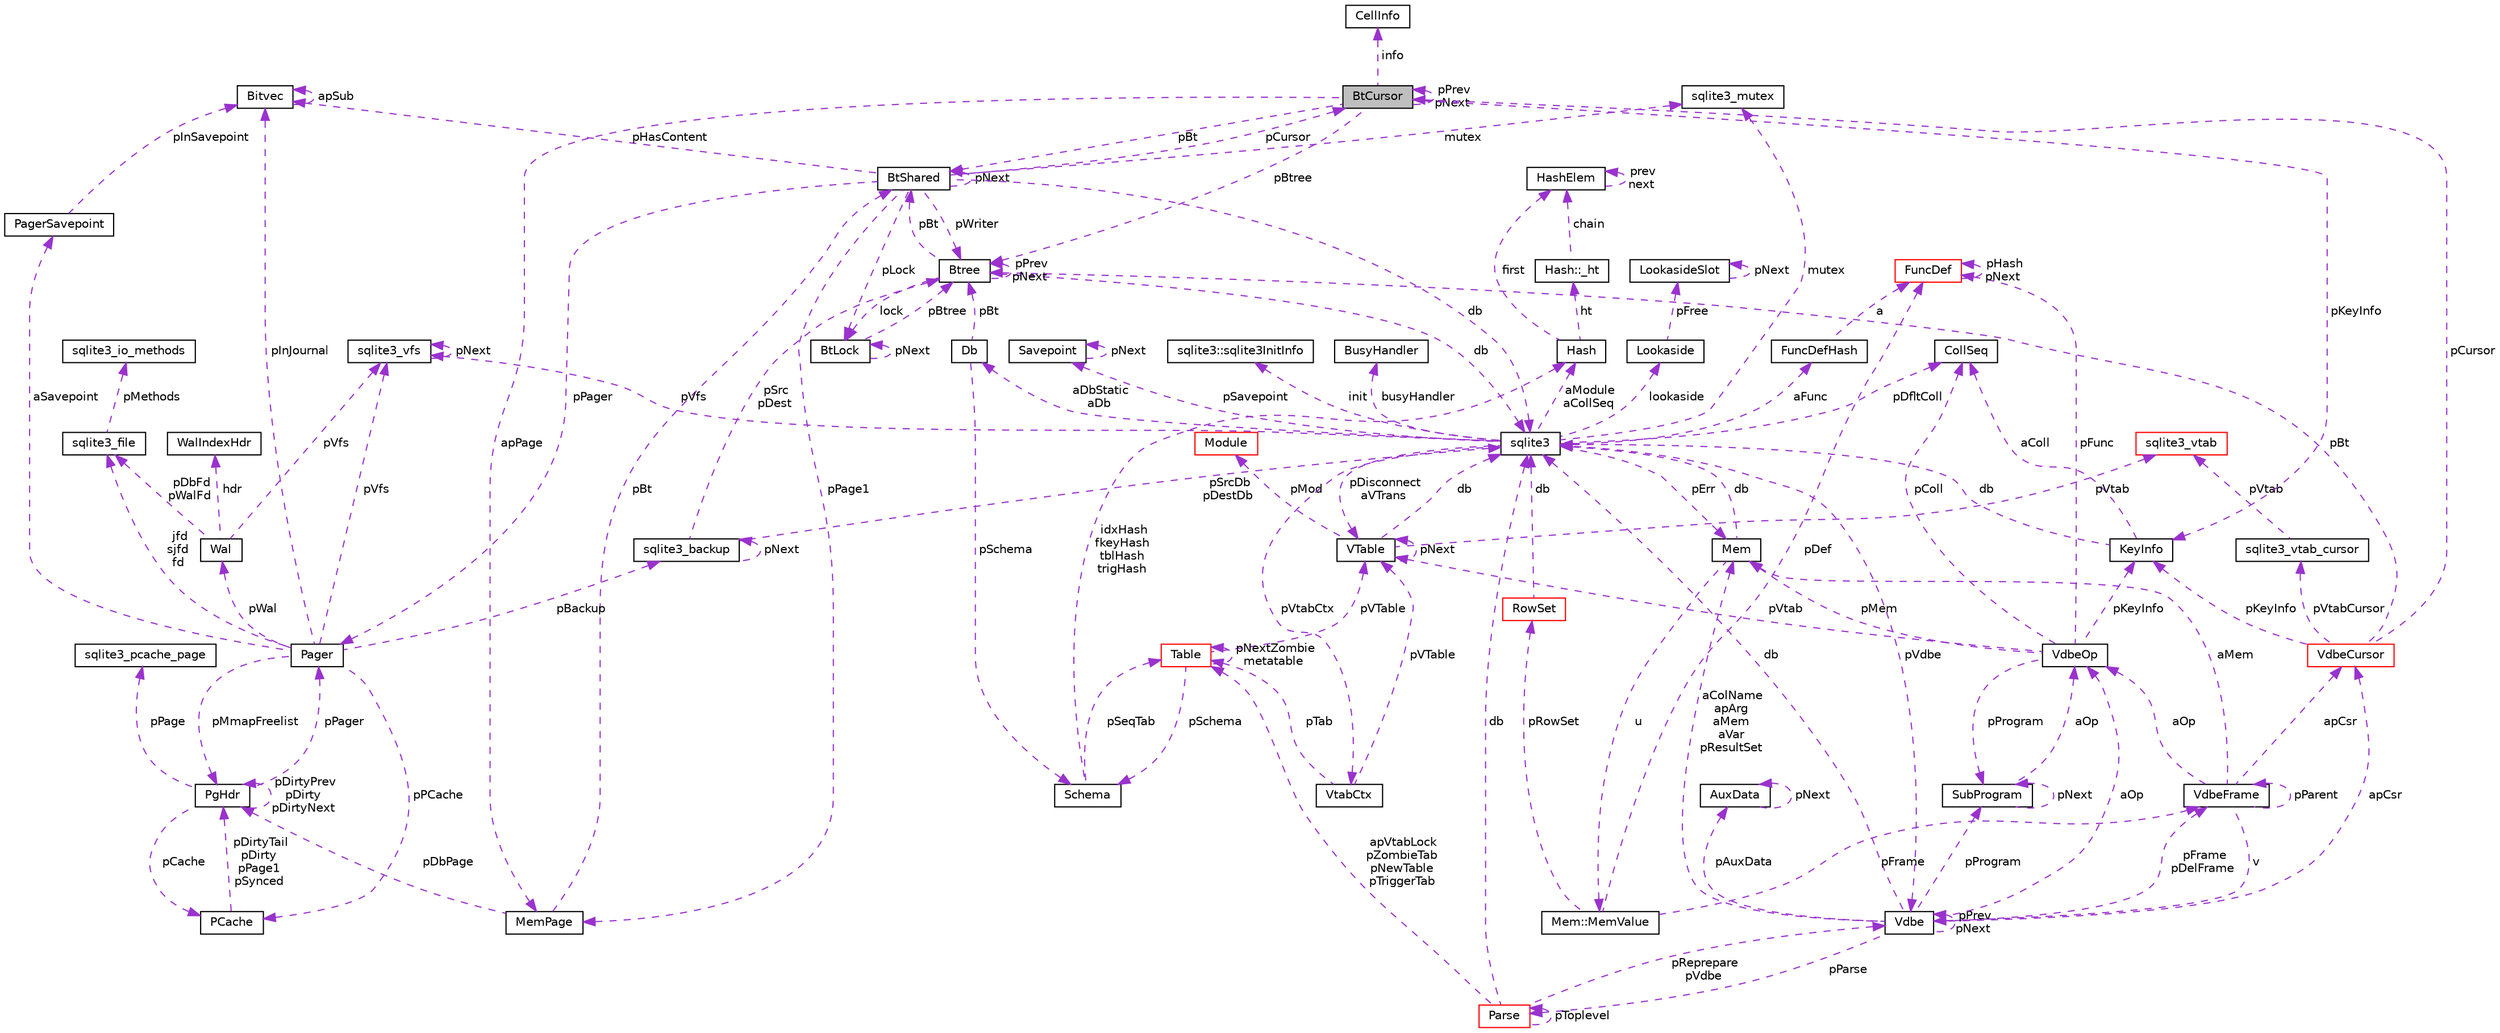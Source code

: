 digraph "BtCursor"
{
  edge [fontname="Helvetica",fontsize="10",labelfontname="Helvetica",labelfontsize="10"];
  node [fontname="Helvetica",fontsize="10",shape=record];
  Node1 [label="BtCursor",height=0.2,width=0.4,color="black", fillcolor="grey75", style="filled", fontcolor="black"];
  Node1 -> Node1 [dir="back",color="darkorchid3",fontsize="10",style="dashed",label=" pPrev\npNext" ];
  Node2 -> Node1 [dir="back",color="darkorchid3",fontsize="10",style="dashed",label=" info" ];
  Node2 [label="CellInfo",height=0.2,width=0.4,color="black", fillcolor="white", style="filled",URL="$struct_cell_info.html"];
  Node3 -> Node1 [dir="back",color="darkorchid3",fontsize="10",style="dashed",label=" pBt" ];
  Node3 [label="BtShared",height=0.2,width=0.4,color="black", fillcolor="white", style="filled",URL="$struct_bt_shared.html"];
  Node1 -> Node3 [dir="back",color="darkorchid3",fontsize="10",style="dashed",label=" pCursor" ];
  Node3 -> Node3 [dir="back",color="darkorchid3",fontsize="10",style="dashed",label=" pNext" ];
  Node4 -> Node3 [dir="back",color="darkorchid3",fontsize="10",style="dashed",label=" db" ];
  Node4 [label="sqlite3",height=0.2,width=0.4,color="black", fillcolor="white", style="filled",URL="$structsqlite3.html"];
  Node5 -> Node4 [dir="back",color="darkorchid3",fontsize="10",style="dashed",label=" pErr" ];
  Node5 [label="Mem",height=0.2,width=0.4,color="black", fillcolor="white", style="filled",URL="$struct_mem.html"];
  Node6 -> Node5 [dir="back",color="darkorchid3",fontsize="10",style="dashed",label=" u" ];
  Node6 [label="Mem::MemValue",height=0.2,width=0.4,color="black", fillcolor="white", style="filled",URL="$union_mem_1_1_mem_value.html"];
  Node7 -> Node6 [dir="back",color="darkorchid3",fontsize="10",style="dashed",label=" pFrame" ];
  Node7 [label="VdbeFrame",height=0.2,width=0.4,color="black", fillcolor="white", style="filled",URL="$struct_vdbe_frame.html"];
  Node5 -> Node7 [dir="back",color="darkorchid3",fontsize="10",style="dashed",label=" aMem" ];
  Node8 -> Node7 [dir="back",color="darkorchid3",fontsize="10",style="dashed",label=" v" ];
  Node8 [label="Vdbe",height=0.2,width=0.4,color="black", fillcolor="white", style="filled",URL="$struct_vdbe.html"];
  Node8 -> Node8 [dir="back",color="darkorchid3",fontsize="10",style="dashed",label=" pPrev\npNext" ];
  Node5 -> Node8 [dir="back",color="darkorchid3",fontsize="10",style="dashed",label=" aColName\napArg\naMem\naVar\npResultSet" ];
  Node4 -> Node8 [dir="back",color="darkorchid3",fontsize="10",style="dashed",label=" db" ];
  Node7 -> Node8 [dir="back",color="darkorchid3",fontsize="10",style="dashed",label=" pFrame\npDelFrame" ];
  Node9 -> Node8 [dir="back",color="darkorchid3",fontsize="10",style="dashed",label=" pAuxData" ];
  Node9 [label="AuxData",height=0.2,width=0.4,color="black", fillcolor="white", style="filled",URL="$struct_aux_data.html"];
  Node9 -> Node9 [dir="back",color="darkorchid3",fontsize="10",style="dashed",label=" pNext" ];
  Node10 -> Node8 [dir="back",color="darkorchid3",fontsize="10",style="dashed",label=" pProgram" ];
  Node10 [label="SubProgram",height=0.2,width=0.4,color="black", fillcolor="white", style="filled",URL="$struct_sub_program.html"];
  Node10 -> Node10 [dir="back",color="darkorchid3",fontsize="10",style="dashed",label=" pNext" ];
  Node11 -> Node10 [dir="back",color="darkorchid3",fontsize="10",style="dashed",label=" aOp" ];
  Node11 [label="VdbeOp",height=0.2,width=0.4,color="black", fillcolor="white", style="filled",URL="$struct_vdbe_op.html"];
  Node5 -> Node11 [dir="back",color="darkorchid3",fontsize="10",style="dashed",label=" pMem" ];
  Node12 -> Node11 [dir="back",color="darkorchid3",fontsize="10",style="dashed",label=" pColl" ];
  Node12 [label="CollSeq",height=0.2,width=0.4,color="black", fillcolor="white", style="filled",URL="$struct_coll_seq.html"];
  Node13 -> Node11 [dir="back",color="darkorchid3",fontsize="10",style="dashed",label=" pVtab" ];
  Node13 [label="VTable",height=0.2,width=0.4,color="black", fillcolor="white", style="filled",URL="$struct_v_table.html"];
  Node4 -> Node13 [dir="back",color="darkorchid3",fontsize="10",style="dashed",label=" db" ];
  Node13 -> Node13 [dir="back",color="darkorchid3",fontsize="10",style="dashed",label=" pNext" ];
  Node14 -> Node13 [dir="back",color="darkorchid3",fontsize="10",style="dashed",label=" pMod" ];
  Node14 [label="Module",height=0.2,width=0.4,color="red", fillcolor="white", style="filled",URL="$struct_module.html"];
  Node15 -> Node13 [dir="back",color="darkorchid3",fontsize="10",style="dashed",label=" pVtab" ];
  Node15 [label="sqlite3_vtab",height=0.2,width=0.4,color="red", fillcolor="white", style="filled",URL="$structsqlite3__vtab.html"];
  Node10 -> Node11 [dir="back",color="darkorchid3",fontsize="10",style="dashed",label=" pProgram" ];
  Node16 -> Node11 [dir="back",color="darkorchid3",fontsize="10",style="dashed",label=" pKeyInfo" ];
  Node16 [label="KeyInfo",height=0.2,width=0.4,color="black", fillcolor="white", style="filled",URL="$struct_key_info.html"];
  Node4 -> Node16 [dir="back",color="darkorchid3",fontsize="10",style="dashed",label=" db" ];
  Node12 -> Node16 [dir="back",color="darkorchid3",fontsize="10",style="dashed",label=" aColl" ];
  Node17 -> Node11 [dir="back",color="darkorchid3",fontsize="10",style="dashed",label=" pFunc" ];
  Node17 [label="FuncDef",height=0.2,width=0.4,color="red", fillcolor="white", style="filled",URL="$struct_func_def.html"];
  Node17 -> Node17 [dir="back",color="darkorchid3",fontsize="10",style="dashed",label=" pHash\npNext" ];
  Node18 -> Node8 [dir="back",color="darkorchid3",fontsize="10",style="dashed",label=" apCsr" ];
  Node18 [label="VdbeCursor",height=0.2,width=0.4,color="red", fillcolor="white", style="filled",URL="$struct_vdbe_cursor.html"];
  Node1 -> Node18 [dir="back",color="darkorchid3",fontsize="10",style="dashed",label=" pCursor" ];
  Node19 -> Node18 [dir="back",color="darkorchid3",fontsize="10",style="dashed",label=" pVtabCursor" ];
  Node19 [label="sqlite3_vtab_cursor",height=0.2,width=0.4,color="black", fillcolor="white", style="filled",URL="$structsqlite3__vtab__cursor.html"];
  Node15 -> Node19 [dir="back",color="darkorchid3",fontsize="10",style="dashed",label=" pVtab" ];
  Node16 -> Node18 [dir="back",color="darkorchid3",fontsize="10",style="dashed",label=" pKeyInfo" ];
  Node20 -> Node18 [dir="back",color="darkorchid3",fontsize="10",style="dashed",label=" pBt" ];
  Node20 [label="Btree",height=0.2,width=0.4,color="black", fillcolor="white", style="filled",URL="$struct_btree.html"];
  Node3 -> Node20 [dir="back",color="darkorchid3",fontsize="10",style="dashed",label=" pBt" ];
  Node4 -> Node20 [dir="back",color="darkorchid3",fontsize="10",style="dashed",label=" db" ];
  Node21 -> Node20 [dir="back",color="darkorchid3",fontsize="10",style="dashed",label=" lock" ];
  Node21 [label="BtLock",height=0.2,width=0.4,color="black", fillcolor="white", style="filled",URL="$struct_bt_lock.html"];
  Node21 -> Node21 [dir="back",color="darkorchid3",fontsize="10",style="dashed",label=" pNext" ];
  Node20 -> Node21 [dir="back",color="darkorchid3",fontsize="10",style="dashed",label=" pBtree" ];
  Node20 -> Node20 [dir="back",color="darkorchid3",fontsize="10",style="dashed",label=" pPrev\npNext" ];
  Node22 -> Node8 [dir="back",color="darkorchid3",fontsize="10",style="dashed",label=" pParse" ];
  Node22 [label="Parse",height=0.2,width=0.4,color="red", fillcolor="white", style="filled",URL="$struct_parse.html"];
  Node8 -> Node22 [dir="back",color="darkorchid3",fontsize="10",style="dashed",label=" pReprepare\npVdbe" ];
  Node4 -> Node22 [dir="back",color="darkorchid3",fontsize="10",style="dashed",label=" db" ];
  Node23 -> Node22 [dir="back",color="darkorchid3",fontsize="10",style="dashed",label=" apVtabLock\npZombieTab\npNewTable\npTriggerTab" ];
  Node23 [label="Table",height=0.2,width=0.4,color="red", fillcolor="white", style="filled",URL="$struct_table.html"];
  Node24 -> Node23 [dir="back",color="darkorchid3",fontsize="10",style="dashed",label=" pSchema" ];
  Node24 [label="Schema",height=0.2,width=0.4,color="black", fillcolor="white", style="filled",URL="$struct_schema.html"];
  Node23 -> Node24 [dir="back",color="darkorchid3",fontsize="10",style="dashed",label=" pSeqTab" ];
  Node25 -> Node24 [dir="back",color="darkorchid3",fontsize="10",style="dashed",label=" idxHash\nfkeyHash\ntblHash\ntrigHash" ];
  Node25 [label="Hash",height=0.2,width=0.4,color="black", fillcolor="white", style="filled",URL="$struct_hash.html"];
  Node26 -> Node25 [dir="back",color="darkorchid3",fontsize="10",style="dashed",label=" ht" ];
  Node26 [label="Hash::_ht",height=0.2,width=0.4,color="black", fillcolor="white", style="filled",URL="$struct_hash_1_1__ht.html"];
  Node27 -> Node26 [dir="back",color="darkorchid3",fontsize="10",style="dashed",label=" chain" ];
  Node27 [label="HashElem",height=0.2,width=0.4,color="black", fillcolor="white", style="filled",URL="$struct_hash_elem.html"];
  Node27 -> Node27 [dir="back",color="darkorchid3",fontsize="10",style="dashed",label=" prev\nnext" ];
  Node27 -> Node25 [dir="back",color="darkorchid3",fontsize="10",style="dashed",label=" first" ];
  Node13 -> Node23 [dir="back",color="darkorchid3",fontsize="10",style="dashed",label=" pVTable" ];
  Node23 -> Node23 [dir="back",color="darkorchid3",fontsize="10",style="dashed",label=" pNextZombie\nmetatable" ];
  Node22 -> Node22 [dir="back",color="darkorchid3",fontsize="10",style="dashed",label=" pToplevel" ];
  Node11 -> Node8 [dir="back",color="darkorchid3",fontsize="10",style="dashed",label=" aOp" ];
  Node7 -> Node7 [dir="back",color="darkorchid3",fontsize="10",style="dashed",label=" pParent" ];
  Node18 -> Node7 [dir="back",color="darkorchid3",fontsize="10",style="dashed",label=" apCsr" ];
  Node11 -> Node7 [dir="back",color="darkorchid3",fontsize="10",style="dashed",label=" aOp" ];
  Node28 -> Node6 [dir="back",color="darkorchid3",fontsize="10",style="dashed",label=" pRowSet" ];
  Node28 [label="RowSet",height=0.2,width=0.4,color="red", fillcolor="white", style="filled",URL="$struct_row_set.html"];
  Node4 -> Node28 [dir="back",color="darkorchid3",fontsize="10",style="dashed",label=" db" ];
  Node17 -> Node6 [dir="back",color="darkorchid3",fontsize="10",style="dashed",label=" pDef" ];
  Node4 -> Node5 [dir="back",color="darkorchid3",fontsize="10",style="dashed",label=" db" ];
  Node8 -> Node4 [dir="back",color="darkorchid3",fontsize="10",style="dashed",label=" pVdbe" ];
  Node29 -> Node4 [dir="back",color="darkorchid3",fontsize="10",style="dashed",label=" pSavepoint" ];
  Node29 [label="Savepoint",height=0.2,width=0.4,color="black", fillcolor="white", style="filled",URL="$struct_savepoint.html"];
  Node29 -> Node29 [dir="back",color="darkorchid3",fontsize="10",style="dashed",label=" pNext" ];
  Node30 -> Node4 [dir="back",color="darkorchid3",fontsize="10",style="dashed",label=" aFunc" ];
  Node30 [label="FuncDefHash",height=0.2,width=0.4,color="black", fillcolor="white", style="filled",URL="$struct_func_def_hash.html"];
  Node17 -> Node30 [dir="back",color="darkorchid3",fontsize="10",style="dashed",label=" a" ];
  Node31 -> Node4 [dir="back",color="darkorchid3",fontsize="10",style="dashed",label=" lookaside" ];
  Node31 [label="Lookaside",height=0.2,width=0.4,color="black", fillcolor="white", style="filled",URL="$struct_lookaside.html"];
  Node32 -> Node31 [dir="back",color="darkorchid3",fontsize="10",style="dashed",label=" pFree" ];
  Node32 [label="LookasideSlot",height=0.2,width=0.4,color="black", fillcolor="white", style="filled",URL="$struct_lookaside_slot.html"];
  Node32 -> Node32 [dir="back",color="darkorchid3",fontsize="10",style="dashed",label=" pNext" ];
  Node33 -> Node4 [dir="back",color="darkorchid3",fontsize="10",style="dashed",label=" mutex" ];
  Node33 [label="sqlite3_mutex",height=0.2,width=0.4,color="black", fillcolor="white", style="filled",URL="$structsqlite3__mutex.html"];
  Node34 -> Node4 [dir="back",color="darkorchid3",fontsize="10",style="dashed",label=" pVfs" ];
  Node34 [label="sqlite3_vfs",height=0.2,width=0.4,color="black", fillcolor="white", style="filled",URL="$structsqlite3__vfs.html"];
  Node34 -> Node34 [dir="back",color="darkorchid3",fontsize="10",style="dashed",label=" pNext" ];
  Node35 -> Node4 [dir="back",color="darkorchid3",fontsize="10",style="dashed",label=" init" ];
  Node35 [label="sqlite3::sqlite3InitInfo",height=0.2,width=0.4,color="black", fillcolor="white", style="filled",URL="$structsqlite3_1_1sqlite3_init_info.html"];
  Node36 -> Node4 [dir="back",color="darkorchid3",fontsize="10",style="dashed",label=" busyHandler" ];
  Node36 [label="BusyHandler",height=0.2,width=0.4,color="black", fillcolor="white", style="filled",URL="$struct_busy_handler.html"];
  Node37 -> Node4 [dir="back",color="darkorchid3",fontsize="10",style="dashed",label=" pVtabCtx" ];
  Node37 [label="VtabCtx",height=0.2,width=0.4,color="black", fillcolor="white", style="filled",URL="$struct_vtab_ctx.html"];
  Node13 -> Node37 [dir="back",color="darkorchid3",fontsize="10",style="dashed",label=" pVTable" ];
  Node23 -> Node37 [dir="back",color="darkorchid3",fontsize="10",style="dashed",label=" pTab" ];
  Node12 -> Node4 [dir="back",color="darkorchid3",fontsize="10",style="dashed",label=" pDfltColl" ];
  Node13 -> Node4 [dir="back",color="darkorchid3",fontsize="10",style="dashed",label=" pDisconnect\naVTrans" ];
  Node38 -> Node4 [dir="back",color="darkorchid3",fontsize="10",style="dashed",label=" aDbStatic\naDb" ];
  Node38 [label="Db",height=0.2,width=0.4,color="black", fillcolor="white", style="filled",URL="$struct_db.html"];
  Node24 -> Node38 [dir="back",color="darkorchid3",fontsize="10",style="dashed",label=" pSchema" ];
  Node20 -> Node38 [dir="back",color="darkorchid3",fontsize="10",style="dashed",label=" pBt" ];
  Node25 -> Node4 [dir="back",color="darkorchid3",fontsize="10",style="dashed",label=" aModule\naCollSeq" ];
  Node39 -> Node3 [dir="back",color="darkorchid3",fontsize="10",style="dashed",label=" pHasContent" ];
  Node39 [label="Bitvec",height=0.2,width=0.4,color="black", fillcolor="white", style="filled",URL="$struct_bitvec.html"];
  Node39 -> Node39 [dir="back",color="darkorchid3",fontsize="10",style="dashed",label=" apSub" ];
  Node33 -> Node3 [dir="back",color="darkorchid3",fontsize="10",style="dashed",label=" mutex" ];
  Node21 -> Node3 [dir="back",color="darkorchid3",fontsize="10",style="dashed",label=" pLock" ];
  Node40 -> Node3 [dir="back",color="darkorchid3",fontsize="10",style="dashed",label=" pPage1" ];
  Node40 [label="MemPage",height=0.2,width=0.4,color="black", fillcolor="white", style="filled",URL="$struct_mem_page.html"];
  Node3 -> Node40 [dir="back",color="darkorchid3",fontsize="10",style="dashed",label=" pBt" ];
  Node41 -> Node40 [dir="back",color="darkorchid3",fontsize="10",style="dashed",label=" pDbPage" ];
  Node41 [label="PgHdr",height=0.2,width=0.4,color="black", fillcolor="white", style="filled",URL="$struct_pg_hdr.html"];
  Node42 -> Node41 [dir="back",color="darkorchid3",fontsize="10",style="dashed",label=" pPage" ];
  Node42 [label="sqlite3_pcache_page",height=0.2,width=0.4,color="black", fillcolor="white", style="filled",URL="$structsqlite3__pcache__page.html"];
  Node43 -> Node41 [dir="back",color="darkorchid3",fontsize="10",style="dashed",label=" pCache" ];
  Node43 [label="PCache",height=0.2,width=0.4,color="black", fillcolor="white", style="filled",URL="$struct_p_cache.html"];
  Node41 -> Node43 [dir="back",color="darkorchid3",fontsize="10",style="dashed",label=" pDirtyTail\npDirty\npPage1\npSynced" ];
  Node41 -> Node41 [dir="back",color="darkorchid3",fontsize="10",style="dashed",label=" pDirtyPrev\npDirty\npDirtyNext" ];
  Node44 -> Node41 [dir="back",color="darkorchid3",fontsize="10",style="dashed",label=" pPager" ];
  Node44 [label="Pager",height=0.2,width=0.4,color="black", fillcolor="white", style="filled",URL="$struct_pager.html"];
  Node43 -> Node44 [dir="back",color="darkorchid3",fontsize="10",style="dashed",label=" pPCache" ];
  Node45 -> Node44 [dir="back",color="darkorchid3",fontsize="10",style="dashed",label=" pBackup" ];
  Node45 [label="sqlite3_backup",height=0.2,width=0.4,color="black", fillcolor="white", style="filled",URL="$structsqlite3__backup.html"];
  Node45 -> Node45 [dir="back",color="darkorchid3",fontsize="10",style="dashed",label=" pNext" ];
  Node4 -> Node45 [dir="back",color="darkorchid3",fontsize="10",style="dashed",label=" pSrcDb\npDestDb" ];
  Node20 -> Node45 [dir="back",color="darkorchid3",fontsize="10",style="dashed",label=" pSrc\npDest" ];
  Node39 -> Node44 [dir="back",color="darkorchid3",fontsize="10",style="dashed",label=" pInJournal" ];
  Node46 -> Node44 [dir="back",color="darkorchid3",fontsize="10",style="dashed",label=" jfd\nsjfd\nfd" ];
  Node46 [label="sqlite3_file",height=0.2,width=0.4,color="black", fillcolor="white", style="filled",URL="$structsqlite3__file.html"];
  Node47 -> Node46 [dir="back",color="darkorchid3",fontsize="10",style="dashed",label=" pMethods" ];
  Node47 [label="sqlite3_io_methods",height=0.2,width=0.4,color="black", fillcolor="white", style="filled",URL="$structsqlite3__io__methods.html"];
  Node34 -> Node44 [dir="back",color="darkorchid3",fontsize="10",style="dashed",label=" pVfs" ];
  Node41 -> Node44 [dir="back",color="darkorchid3",fontsize="10",style="dashed",label=" pMmapFreelist" ];
  Node48 -> Node44 [dir="back",color="darkorchid3",fontsize="10",style="dashed",label=" pWal" ];
  Node48 [label="Wal",height=0.2,width=0.4,color="black", fillcolor="white", style="filled",URL="$struct_wal.html"];
  Node46 -> Node48 [dir="back",color="darkorchid3",fontsize="10",style="dashed",label=" pDbFd\npWalFd" ];
  Node34 -> Node48 [dir="back",color="darkorchid3",fontsize="10",style="dashed",label=" pVfs" ];
  Node49 -> Node48 [dir="back",color="darkorchid3",fontsize="10",style="dashed",label=" hdr" ];
  Node49 [label="WalIndexHdr",height=0.2,width=0.4,color="black", fillcolor="white", style="filled",URL="$struct_wal_index_hdr.html"];
  Node50 -> Node44 [dir="back",color="darkorchid3",fontsize="10",style="dashed",label=" aSavepoint" ];
  Node50 [label="PagerSavepoint",height=0.2,width=0.4,color="black", fillcolor="white", style="filled",URL="$struct_pager_savepoint.html"];
  Node39 -> Node50 [dir="back",color="darkorchid3",fontsize="10",style="dashed",label=" pInSavepoint" ];
  Node20 -> Node3 [dir="back",color="darkorchid3",fontsize="10",style="dashed",label=" pWriter" ];
  Node44 -> Node3 [dir="back",color="darkorchid3",fontsize="10",style="dashed",label=" pPager" ];
  Node40 -> Node1 [dir="back",color="darkorchid3",fontsize="10",style="dashed",label=" apPage" ];
  Node16 -> Node1 [dir="back",color="darkorchid3",fontsize="10",style="dashed",label=" pKeyInfo" ];
  Node20 -> Node1 [dir="back",color="darkorchid3",fontsize="10",style="dashed",label=" pBtree" ];
}
